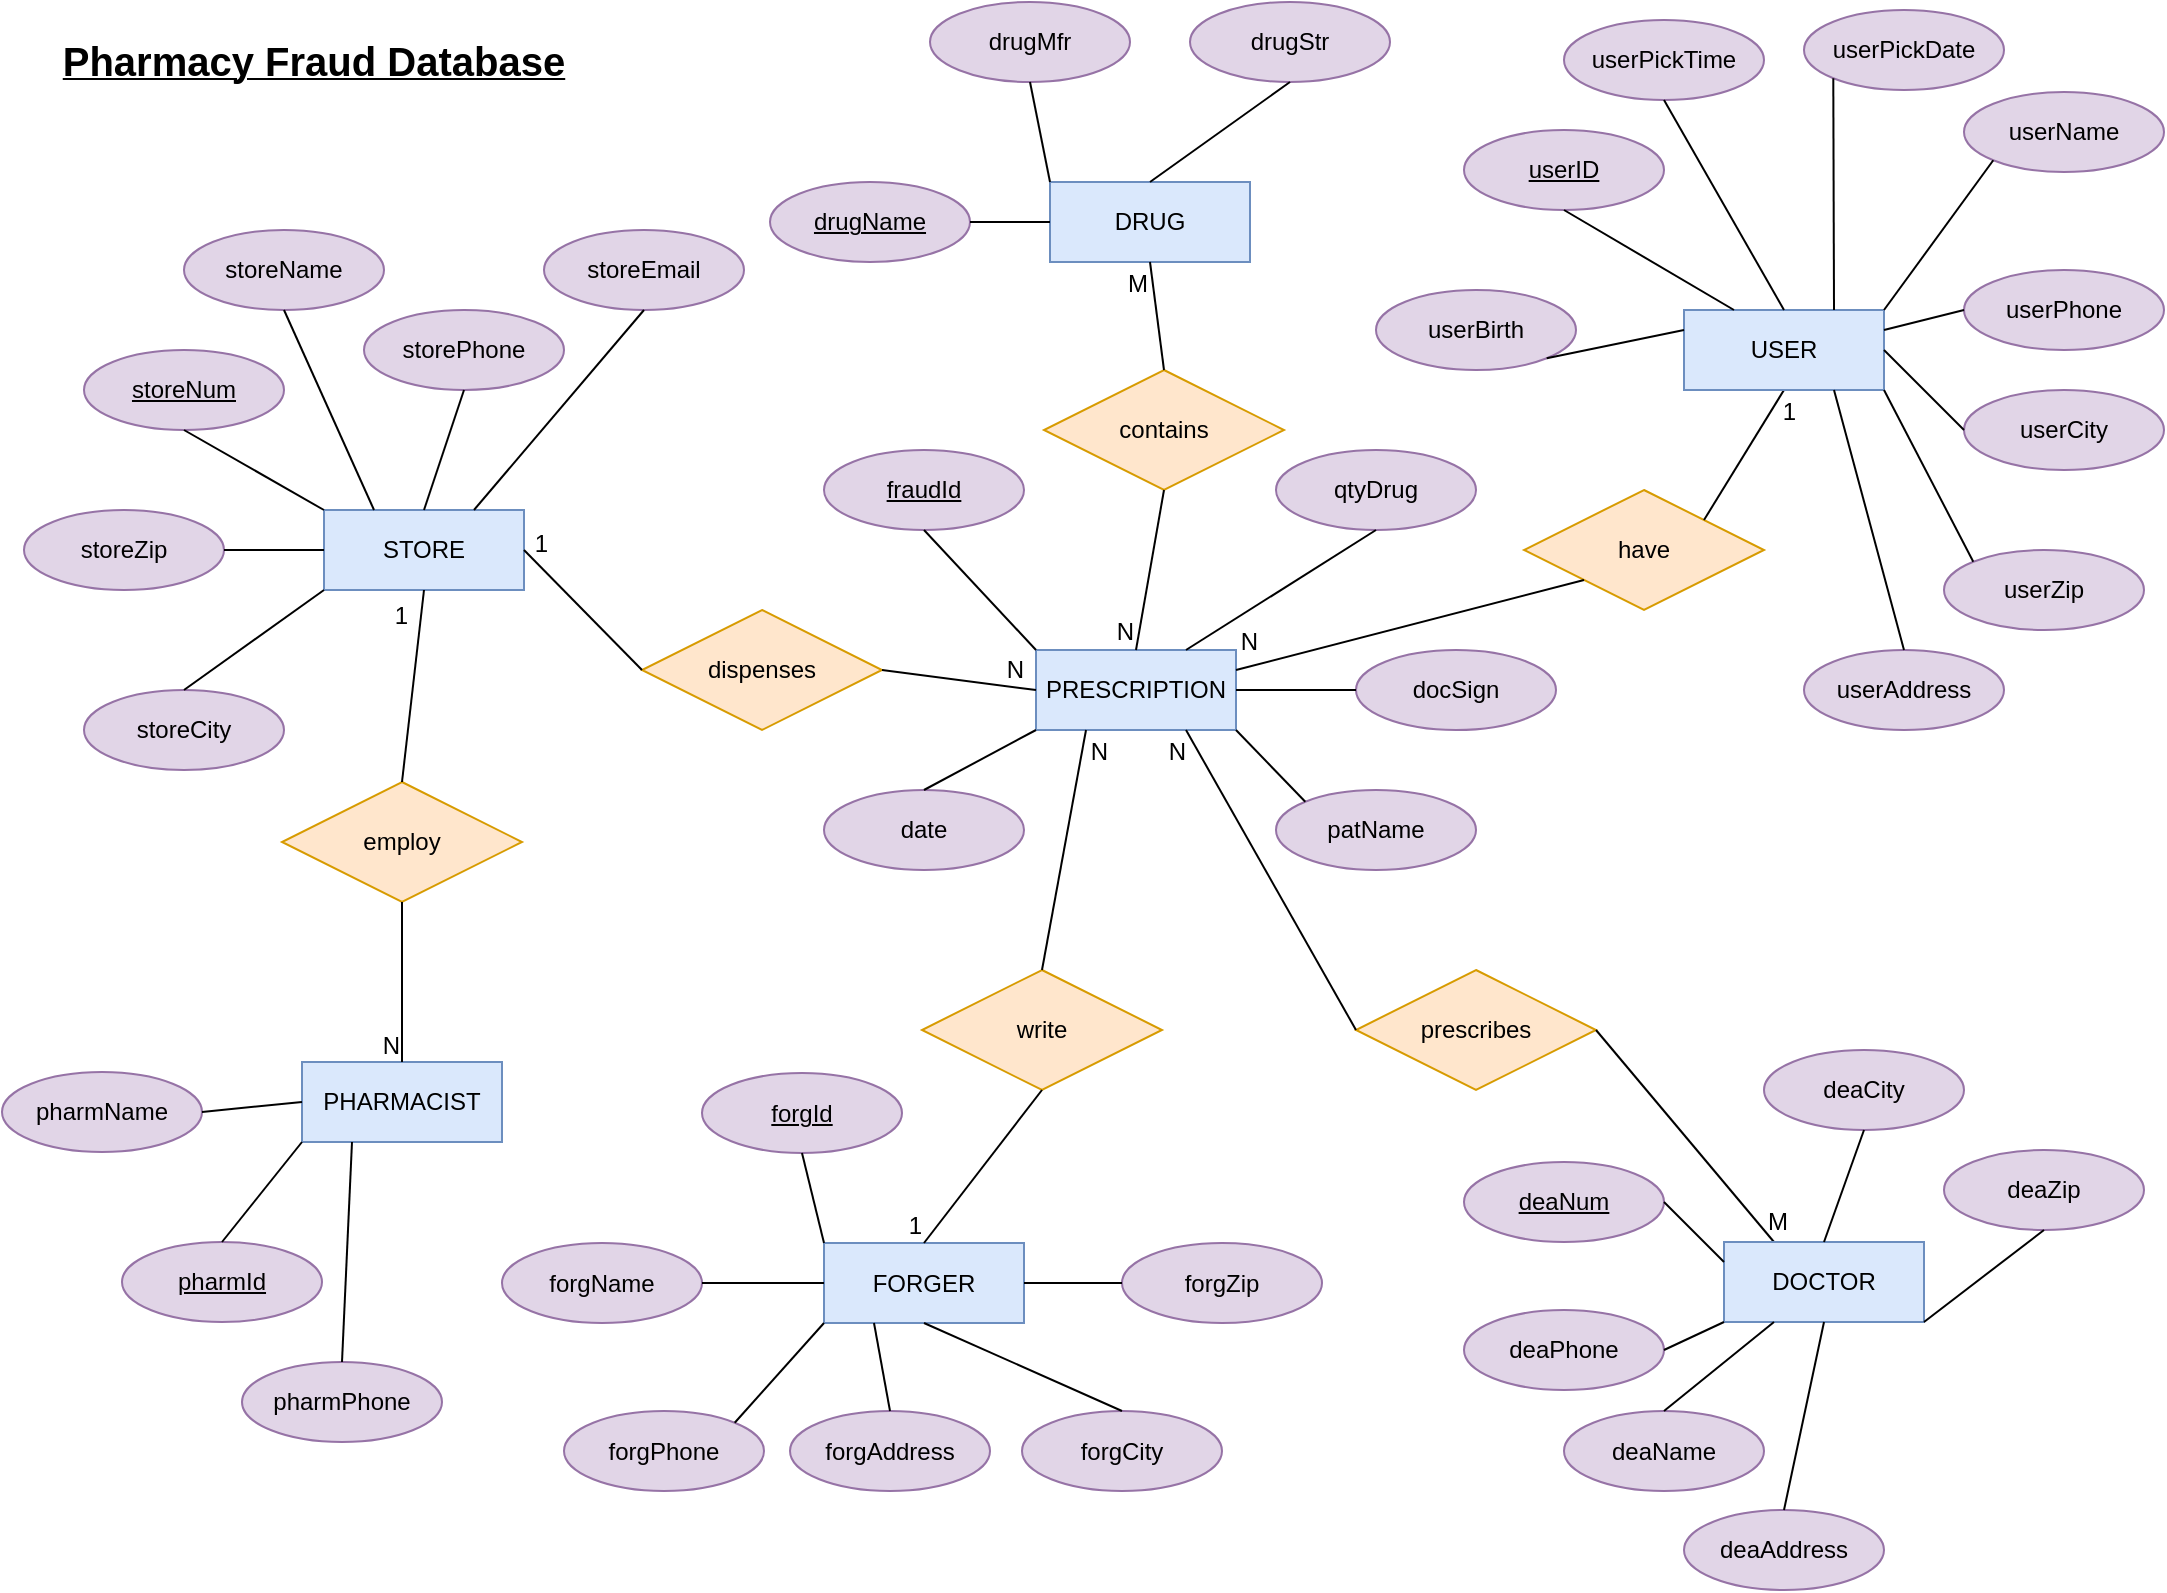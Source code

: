 <mxfile version="23.0.2" type="device">
  <diagram name="第 1 页" id="OBKLB81-3-XP2VRUzwHS">
    <mxGraphModel dx="1553" dy="905" grid="1" gridSize="10" guides="1" tooltips="1" connect="1" arrows="1" fold="1" page="1" pageScale="1" pageWidth="1100" pageHeight="850" math="0" shadow="0">
      <root>
        <mxCell id="0" />
        <mxCell id="1" parent="0" />
        <mxCell id="FjAKKOvZAL7Q4lh6zARO-22" value="employ" style="shape=rhombus;perimeter=rhombusPerimeter;whiteSpace=wrap;html=1;align=center;fillColor=#ffe6cc;strokeColor=#d79b00;" parent="1" vertex="1">
          <mxGeometry x="149" y="406" width="120" height="60" as="geometry" />
        </mxCell>
        <mxCell id="FjAKKOvZAL7Q4lh6zARO-37" value="dispenses" style="shape=rhombus;perimeter=rhombusPerimeter;whiteSpace=wrap;html=1;align=center;fillColor=#ffe6cc;strokeColor=#d79b00;" parent="1" vertex="1">
          <mxGeometry x="329" y="320" width="120" height="60" as="geometry" />
        </mxCell>
        <mxCell id="FjAKKOvZAL7Q4lh6zARO-49" value="contains" style="shape=rhombus;perimeter=rhombusPerimeter;whiteSpace=wrap;html=1;align=center;fillColor=#ffe6cc;strokeColor=#d79b00;" parent="1" vertex="1">
          <mxGeometry x="530" y="200" width="120" height="60" as="geometry" />
        </mxCell>
        <mxCell id="FjAKKOvZAL7Q4lh6zARO-64" value="write" style="shape=rhombus;perimeter=rhombusPerimeter;whiteSpace=wrap;html=1;align=center;fillColor=#ffe6cc;strokeColor=#d79b00;" parent="1" vertex="1">
          <mxGeometry x="469" y="500" width="120" height="60" as="geometry" />
        </mxCell>
        <mxCell id="FjAKKOvZAL7Q4lh6zARO-79" value="" style="group" parent="1" vertex="1" connectable="0">
          <mxGeometry x="393" y="16" width="310" height="130" as="geometry" />
        </mxCell>
        <mxCell id="FjAKKOvZAL7Q4lh6zARO-2" value="DRUG" style="whiteSpace=wrap;html=1;align=center;fillColor=#dae8fc;strokeColor=#6c8ebf;" parent="FjAKKOvZAL7Q4lh6zARO-79" vertex="1">
          <mxGeometry x="140" y="90" width="100" height="40" as="geometry" />
        </mxCell>
        <mxCell id="FjAKKOvZAL7Q4lh6zARO-52" value="drugStr" style="ellipse;whiteSpace=wrap;html=1;align=center;fillColor=#e1d5e7;strokeColor=#9673a6;" parent="FjAKKOvZAL7Q4lh6zARO-79" vertex="1">
          <mxGeometry x="210" width="100" height="40" as="geometry" />
        </mxCell>
        <mxCell id="FjAKKOvZAL7Q4lh6zARO-53" value="drugName" style="ellipse;whiteSpace=wrap;html=1;align=center;fontStyle=4;fillColor=#e1d5e7;strokeColor=#9673a6;" parent="FjAKKOvZAL7Q4lh6zARO-79" vertex="1">
          <mxGeometry y="90" width="100" height="40" as="geometry" />
        </mxCell>
        <mxCell id="FjAKKOvZAL7Q4lh6zARO-54" value="drugMfr" style="ellipse;whiteSpace=wrap;html=1;align=center;fillColor=#e1d5e7;strokeColor=#9673a6;" parent="FjAKKOvZAL7Q4lh6zARO-79" vertex="1">
          <mxGeometry x="80" width="100" height="40" as="geometry" />
        </mxCell>
        <mxCell id="FjAKKOvZAL7Q4lh6zARO-57" value="" style="endArrow=none;html=1;rounded=0;entryX=0;entryY=0.5;entryDx=0;entryDy=0;" parent="FjAKKOvZAL7Q4lh6zARO-79" target="FjAKKOvZAL7Q4lh6zARO-2" edge="1">
          <mxGeometry relative="1" as="geometry">
            <mxPoint x="100" y="110" as="sourcePoint" />
            <mxPoint x="260" y="110" as="targetPoint" />
          </mxGeometry>
        </mxCell>
        <mxCell id="FjAKKOvZAL7Q4lh6zARO-58" value="" style="endArrow=none;html=1;rounded=0;entryX=0;entryY=0;entryDx=0;entryDy=0;" parent="FjAKKOvZAL7Q4lh6zARO-79" target="FjAKKOvZAL7Q4lh6zARO-2" edge="1">
          <mxGeometry relative="1" as="geometry">
            <mxPoint x="130" y="40" as="sourcePoint" />
            <mxPoint x="290" y="40" as="targetPoint" />
          </mxGeometry>
        </mxCell>
        <mxCell id="FjAKKOvZAL7Q4lh6zARO-59" value="" style="endArrow=none;html=1;rounded=0;entryX=0.5;entryY=0;entryDx=0;entryDy=0;" parent="FjAKKOvZAL7Q4lh6zARO-79" target="FjAKKOvZAL7Q4lh6zARO-2" edge="1">
          <mxGeometry relative="1" as="geometry">
            <mxPoint x="260" y="40" as="sourcePoint" />
            <mxPoint x="420" y="40" as="targetPoint" />
          </mxGeometry>
        </mxCell>
        <mxCell id="FjAKKOvZAL7Q4lh6zARO-80" value="" style="group" parent="1" vertex="1" connectable="0">
          <mxGeometry x="20" y="130" width="360" height="270" as="geometry" />
        </mxCell>
        <mxCell id="FjAKKOvZAL7Q4lh6zARO-1" value="STORE" style="whiteSpace=wrap;html=1;align=center;fillColor=#dae8fc;strokeColor=#6c8ebf;" parent="FjAKKOvZAL7Q4lh6zARO-80" vertex="1">
          <mxGeometry x="150" y="140" width="100" height="40" as="geometry" />
        </mxCell>
        <mxCell id="FjAKKOvZAL7Q4lh6zARO-7" value="storeNum" style="ellipse;whiteSpace=wrap;html=1;align=center;fontStyle=4;fillColor=#e1d5e7;strokeColor=#9673a6;" parent="FjAKKOvZAL7Q4lh6zARO-80" vertex="1">
          <mxGeometry x="30" y="60" width="100" height="40" as="geometry" />
        </mxCell>
        <mxCell id="FjAKKOvZAL7Q4lh6zARO-8" value="storeName" style="ellipse;whiteSpace=wrap;html=1;align=center;fillColor=#e1d5e7;strokeColor=#9673a6;" parent="FjAKKOvZAL7Q4lh6zARO-80" vertex="1">
          <mxGeometry x="80" width="100" height="40" as="geometry" />
        </mxCell>
        <mxCell id="FjAKKOvZAL7Q4lh6zARO-9" value="storePhone" style="ellipse;whiteSpace=wrap;html=1;align=center;fillColor=#e1d5e7;strokeColor=#9673a6;" parent="FjAKKOvZAL7Q4lh6zARO-80" vertex="1">
          <mxGeometry x="170" y="40" width="100" height="40" as="geometry" />
        </mxCell>
        <mxCell id="FjAKKOvZAL7Q4lh6zARO-10" value="storeEmail" style="ellipse;whiteSpace=wrap;html=1;align=center;fillColor=#e1d5e7;strokeColor=#9673a6;" parent="FjAKKOvZAL7Q4lh6zARO-80" vertex="1">
          <mxGeometry x="260" width="100" height="40" as="geometry" />
        </mxCell>
        <mxCell id="FjAKKOvZAL7Q4lh6zARO-11" value="storeZip" style="ellipse;whiteSpace=wrap;html=1;align=center;fillColor=#e1d5e7;strokeColor=#9673a6;" parent="FjAKKOvZAL7Q4lh6zARO-80" vertex="1">
          <mxGeometry y="140" width="100" height="40" as="geometry" />
        </mxCell>
        <mxCell id="FjAKKOvZAL7Q4lh6zARO-12" value="storeCity" style="ellipse;whiteSpace=wrap;html=1;align=center;fillColor=#e1d5e7;strokeColor=#9673a6;" parent="FjAKKOvZAL7Q4lh6zARO-80" vertex="1">
          <mxGeometry x="30" y="230" width="100" height="40" as="geometry" />
        </mxCell>
        <mxCell id="FjAKKOvZAL7Q4lh6zARO-14" value="" style="endArrow=none;html=1;rounded=0;exitX=0;exitY=0;exitDx=0;exitDy=0;entryX=0.5;entryY=1;entryDx=0;entryDy=0;" parent="FjAKKOvZAL7Q4lh6zARO-80" source="FjAKKOvZAL7Q4lh6zARO-1" target="FjAKKOvZAL7Q4lh6zARO-7" edge="1">
          <mxGeometry relative="1" as="geometry">
            <mxPoint x="110" y="250" as="sourcePoint" />
            <mxPoint x="270" y="250" as="targetPoint" />
          </mxGeometry>
        </mxCell>
        <mxCell id="FjAKKOvZAL7Q4lh6zARO-16" value="" style="endArrow=none;html=1;rounded=0;exitX=0.25;exitY=0;exitDx=0;exitDy=0;entryX=0.5;entryY=1;entryDx=0;entryDy=0;" parent="FjAKKOvZAL7Q4lh6zARO-80" source="FjAKKOvZAL7Q4lh6zARO-1" target="FjAKKOvZAL7Q4lh6zARO-8" edge="1">
          <mxGeometry relative="1" as="geometry">
            <mxPoint x="80" y="240" as="sourcePoint" />
            <mxPoint x="240" y="240" as="targetPoint" />
          </mxGeometry>
        </mxCell>
        <mxCell id="FjAKKOvZAL7Q4lh6zARO-17" value="" style="endArrow=none;html=1;rounded=0;exitX=0.5;exitY=0;exitDx=0;exitDy=0;entryX=0.5;entryY=1;entryDx=0;entryDy=0;" parent="FjAKKOvZAL7Q4lh6zARO-80" source="FjAKKOvZAL7Q4lh6zARO-1" target="FjAKKOvZAL7Q4lh6zARO-9" edge="1">
          <mxGeometry relative="1" as="geometry">
            <mxPoint x="150" y="260" as="sourcePoint" />
            <mxPoint x="310" y="260" as="targetPoint" />
          </mxGeometry>
        </mxCell>
        <mxCell id="FjAKKOvZAL7Q4lh6zARO-18" value="" style="endArrow=none;html=1;rounded=0;exitX=0.75;exitY=0;exitDx=0;exitDy=0;entryX=0.5;entryY=1;entryDx=0;entryDy=0;" parent="FjAKKOvZAL7Q4lh6zARO-80" source="FjAKKOvZAL7Q4lh6zARO-1" target="FjAKKOvZAL7Q4lh6zARO-10" edge="1">
          <mxGeometry relative="1" as="geometry">
            <mxPoint x="200" y="230" as="sourcePoint" />
            <mxPoint x="360" y="230" as="targetPoint" />
          </mxGeometry>
        </mxCell>
        <mxCell id="FjAKKOvZAL7Q4lh6zARO-20" value="" style="endArrow=none;html=1;rounded=0;exitX=1;exitY=0.5;exitDx=0;exitDy=0;entryX=0;entryY=0.5;entryDx=0;entryDy=0;" parent="FjAKKOvZAL7Q4lh6zARO-80" source="FjAKKOvZAL7Q4lh6zARO-11" target="FjAKKOvZAL7Q4lh6zARO-1" edge="1">
          <mxGeometry relative="1" as="geometry">
            <mxPoint x="-20" y="280" as="sourcePoint" />
            <mxPoint x="140" y="280" as="targetPoint" />
          </mxGeometry>
        </mxCell>
        <mxCell id="FjAKKOvZAL7Q4lh6zARO-21" value="" style="endArrow=none;html=1;rounded=0;exitX=0;exitY=1;exitDx=0;exitDy=0;entryX=0.5;entryY=0;entryDx=0;entryDy=0;" parent="FjAKKOvZAL7Q4lh6zARO-80" source="FjAKKOvZAL7Q4lh6zARO-1" target="FjAKKOvZAL7Q4lh6zARO-12" edge="1">
          <mxGeometry relative="1" as="geometry">
            <mxPoint x="300" y="280" as="sourcePoint" />
            <mxPoint x="460" y="280" as="targetPoint" />
          </mxGeometry>
        </mxCell>
        <mxCell id="FjAKKOvZAL7Q4lh6zARO-81" value="" style="group" parent="1" vertex="1" connectable="0">
          <mxGeometry x="9" y="546" width="250" height="190" as="geometry" />
        </mxCell>
        <mxCell id="FjAKKOvZAL7Q4lh6zARO-5" value="PHARMACIST" style="whiteSpace=wrap;html=1;align=center;fillColor=#dae8fc;strokeColor=#6c8ebf;" parent="FjAKKOvZAL7Q4lh6zARO-81" vertex="1">
          <mxGeometry x="150" width="100" height="40" as="geometry" />
        </mxCell>
        <mxCell id="FjAKKOvZAL7Q4lh6zARO-25" value="pharmName" style="ellipse;whiteSpace=wrap;html=1;align=center;fillColor=#e1d5e7;strokeColor=#9673a6;" parent="FjAKKOvZAL7Q4lh6zARO-81" vertex="1">
          <mxGeometry y="5" width="100" height="40" as="geometry" />
        </mxCell>
        <mxCell id="FjAKKOvZAL7Q4lh6zARO-26" value="pharmId" style="ellipse;whiteSpace=wrap;html=1;align=center;fontStyle=4;fillColor=#e1d5e7;strokeColor=#9673a6;" parent="FjAKKOvZAL7Q4lh6zARO-81" vertex="1">
          <mxGeometry x="60" y="90" width="100" height="40" as="geometry" />
        </mxCell>
        <mxCell id="FjAKKOvZAL7Q4lh6zARO-27" value="pharmPhone" style="ellipse;whiteSpace=wrap;html=1;align=center;fillColor=#e1d5e7;strokeColor=#9673a6;" parent="FjAKKOvZAL7Q4lh6zARO-81" vertex="1">
          <mxGeometry x="120" y="150" width="100" height="40" as="geometry" />
        </mxCell>
        <mxCell id="FjAKKOvZAL7Q4lh6zARO-29" value="" style="endArrow=none;html=1;rounded=0;exitX=0;exitY=1;exitDx=0;exitDy=0;entryX=0.5;entryY=0;entryDx=0;entryDy=0;" parent="FjAKKOvZAL7Q4lh6zARO-81" source="FjAKKOvZAL7Q4lh6zARO-5" target="FjAKKOvZAL7Q4lh6zARO-26" edge="1">
          <mxGeometry relative="1" as="geometry">
            <mxPoint x="350" y="70" as="sourcePoint" />
            <mxPoint x="510" y="70" as="targetPoint" />
          </mxGeometry>
        </mxCell>
        <mxCell id="FjAKKOvZAL7Q4lh6zARO-30" value="" style="endArrow=none;html=1;rounded=0;exitX=0.25;exitY=1;exitDx=0;exitDy=0;entryX=0.5;entryY=0;entryDx=0;entryDy=0;" parent="FjAKKOvZAL7Q4lh6zARO-81" source="FjAKKOvZAL7Q4lh6zARO-5" target="FjAKKOvZAL7Q4lh6zARO-27" edge="1">
          <mxGeometry relative="1" as="geometry">
            <mxPoint x="420" y="90" as="sourcePoint" />
            <mxPoint x="580" y="90" as="targetPoint" />
          </mxGeometry>
        </mxCell>
        <mxCell id="FjAKKOvZAL7Q4lh6zARO-31" value="" style="endArrow=none;html=1;rounded=0;exitX=0;exitY=0.5;exitDx=0;exitDy=0;entryX=1;entryY=0.5;entryDx=0;entryDy=0;" parent="FjAKKOvZAL7Q4lh6zARO-81" source="FjAKKOvZAL7Q4lh6zARO-5" target="FjAKKOvZAL7Q4lh6zARO-25" edge="1">
          <mxGeometry relative="1" as="geometry">
            <mxPoint x="380" y="120" as="sourcePoint" />
            <mxPoint x="540" y="120" as="targetPoint" />
          </mxGeometry>
        </mxCell>
        <mxCell id="FjAKKOvZAL7Q4lh6zARO-82" value="" style="group" parent="1" vertex="1" connectable="0">
          <mxGeometry x="259" y="551.5" width="410" height="209" as="geometry" />
        </mxCell>
        <mxCell id="FjAKKOvZAL7Q4lh6zARO-4" value="FORGER" style="whiteSpace=wrap;html=1;align=center;fillColor=#dae8fc;strokeColor=#6c8ebf;" parent="FjAKKOvZAL7Q4lh6zARO-82" vertex="1">
          <mxGeometry x="161" y="85" width="100" height="40" as="geometry" />
        </mxCell>
        <mxCell id="FjAKKOvZAL7Q4lh6zARO-62" value="forgName" style="ellipse;whiteSpace=wrap;html=1;align=center;fillColor=#e1d5e7;strokeColor=#9673a6;" parent="FjAKKOvZAL7Q4lh6zARO-82" vertex="1">
          <mxGeometry y="85" width="100" height="40" as="geometry" />
        </mxCell>
        <mxCell id="FjAKKOvZAL7Q4lh6zARO-74" style="edgeStyle=orthogonalEdgeStyle;rounded=0;orthogonalLoop=1;jettySize=auto;html=1;exitX=0;exitY=0.5;exitDx=0;exitDy=0;entryX=1;entryY=0.5;entryDx=0;entryDy=0;endArrow=none;endFill=0;" parent="FjAKKOvZAL7Q4lh6zARO-82" source="FjAKKOvZAL7Q4lh6zARO-4" target="FjAKKOvZAL7Q4lh6zARO-62" edge="1">
          <mxGeometry relative="1" as="geometry" />
        </mxCell>
        <mxCell id="FjAKKOvZAL7Q4lh6zARO-63" value="forgId" style="ellipse;whiteSpace=wrap;html=1;align=center;fontStyle=4;fillColor=#e1d5e7;strokeColor=#9673a6;" parent="FjAKKOvZAL7Q4lh6zARO-82" vertex="1">
          <mxGeometry x="100" width="100" height="40" as="geometry" />
        </mxCell>
        <mxCell id="FjAKKOvZAL7Q4lh6zARO-69" value="" style="endArrow=none;html=1;rounded=0;exitX=0.5;exitY=1;exitDx=0;exitDy=0;entryX=0;entryY=0;entryDx=0;entryDy=0;" parent="FjAKKOvZAL7Q4lh6zARO-82" source="FjAKKOvZAL7Q4lh6zARO-63" target="FjAKKOvZAL7Q4lh6zARO-4" edge="1">
          <mxGeometry relative="1" as="geometry">
            <mxPoint x="351" y="49" as="sourcePoint" />
            <mxPoint x="511" y="49" as="targetPoint" />
          </mxGeometry>
        </mxCell>
        <mxCell id="FjAKKOvZAL7Q4lh6zARO-70" value="forgPhone" style="ellipse;whiteSpace=wrap;html=1;align=center;fillColor=#e1d5e7;strokeColor=#9673a6;" parent="FjAKKOvZAL7Q4lh6zARO-82" vertex="1">
          <mxGeometry x="31" y="169" width="100" height="40" as="geometry" />
        </mxCell>
        <mxCell id="FjAKKOvZAL7Q4lh6zARO-71" value="forgAddress" style="ellipse;whiteSpace=wrap;html=1;align=center;fillColor=#e1d5e7;strokeColor=#9673a6;" parent="FjAKKOvZAL7Q4lh6zARO-82" vertex="1">
          <mxGeometry x="144" y="169" width="100" height="40" as="geometry" />
        </mxCell>
        <mxCell id="FjAKKOvZAL7Q4lh6zARO-72" value="forgZip" style="ellipse;whiteSpace=wrap;html=1;align=center;fillColor=#e1d5e7;strokeColor=#9673a6;" parent="FjAKKOvZAL7Q4lh6zARO-82" vertex="1">
          <mxGeometry x="310" y="85" width="100" height="40" as="geometry" />
        </mxCell>
        <mxCell id="FjAKKOvZAL7Q4lh6zARO-73" value="forgCity" style="ellipse;whiteSpace=wrap;html=1;align=center;fillColor=#e1d5e7;strokeColor=#9673a6;" parent="FjAKKOvZAL7Q4lh6zARO-82" vertex="1">
          <mxGeometry x="260" y="169" width="100" height="40" as="geometry" />
        </mxCell>
        <mxCell id="FjAKKOvZAL7Q4lh6zARO-75" value="" style="endArrow=none;html=1;rounded=0;exitX=0;exitY=1;exitDx=0;exitDy=0;entryX=1;entryY=0;entryDx=0;entryDy=0;" parent="FjAKKOvZAL7Q4lh6zARO-82" source="FjAKKOvZAL7Q4lh6zARO-4" target="FjAKKOvZAL7Q4lh6zARO-70" edge="1">
          <mxGeometry relative="1" as="geometry">
            <mxPoint x="131" y="169" as="sourcePoint" />
            <mxPoint x="291" y="169" as="targetPoint" />
          </mxGeometry>
        </mxCell>
        <mxCell id="FjAKKOvZAL7Q4lh6zARO-76" value="" style="endArrow=none;html=1;rounded=0;exitX=0.25;exitY=1;exitDx=0;exitDy=0;entryX=0.5;entryY=0;entryDx=0;entryDy=0;" parent="FjAKKOvZAL7Q4lh6zARO-82" source="FjAKKOvZAL7Q4lh6zARO-4" target="FjAKKOvZAL7Q4lh6zARO-71" edge="1">
          <mxGeometry relative="1" as="geometry">
            <mxPoint x="271" y="159" as="sourcePoint" />
            <mxPoint x="431" y="159" as="targetPoint" />
          </mxGeometry>
        </mxCell>
        <mxCell id="FjAKKOvZAL7Q4lh6zARO-77" value="" style="endArrow=none;html=1;rounded=0;exitX=0.5;exitY=1;exitDx=0;exitDy=0;entryX=0.5;entryY=0;entryDx=0;entryDy=0;" parent="FjAKKOvZAL7Q4lh6zARO-82" source="FjAKKOvZAL7Q4lh6zARO-4" target="FjAKKOvZAL7Q4lh6zARO-73" edge="1">
          <mxGeometry relative="1" as="geometry">
            <mxPoint x="351" y="89" as="sourcePoint" />
            <mxPoint x="511" y="89" as="targetPoint" />
          </mxGeometry>
        </mxCell>
        <mxCell id="FjAKKOvZAL7Q4lh6zARO-78" value="" style="endArrow=none;html=1;rounded=0;exitX=1;exitY=0.5;exitDx=0;exitDy=0;entryX=0;entryY=0.5;entryDx=0;entryDy=0;" parent="FjAKKOvZAL7Q4lh6zARO-82" source="FjAKKOvZAL7Q4lh6zARO-4" target="FjAKKOvZAL7Q4lh6zARO-72" edge="1">
          <mxGeometry relative="1" as="geometry">
            <mxPoint x="311" y="89" as="sourcePoint" />
            <mxPoint x="471" y="89" as="targetPoint" />
          </mxGeometry>
        </mxCell>
        <mxCell id="FjAKKOvZAL7Q4lh6zARO-83" value="" style="group" parent="1" vertex="1" connectable="0">
          <mxGeometry x="420" y="240" width="500" height="210" as="geometry" />
        </mxCell>
        <mxCell id="FjAKKOvZAL7Q4lh6zARO-3" value="PRESCRIPTION" style="whiteSpace=wrap;html=1;align=center;fillColor=#dae8fc;strokeColor=#6c8ebf;" parent="FjAKKOvZAL7Q4lh6zARO-83" vertex="1">
          <mxGeometry x="106" y="100" width="100" height="40" as="geometry" />
        </mxCell>
        <mxCell id="FjAKKOvZAL7Q4lh6zARO-32" value="fraudId" style="ellipse;whiteSpace=wrap;html=1;align=center;fontStyle=4;fillColor=#e1d5e7;strokeColor=#9673a6;" parent="FjAKKOvZAL7Q4lh6zARO-83" vertex="1">
          <mxGeometry width="100" height="40" as="geometry" />
        </mxCell>
        <mxCell id="FjAKKOvZAL7Q4lh6zARO-33" value="date" style="ellipse;whiteSpace=wrap;html=1;align=center;fillColor=#e1d5e7;strokeColor=#9673a6;" parent="FjAKKOvZAL7Q4lh6zARO-83" vertex="1">
          <mxGeometry y="170" width="100" height="40" as="geometry" />
        </mxCell>
        <mxCell id="FjAKKOvZAL7Q4lh6zARO-34" value="patName" style="ellipse;whiteSpace=wrap;html=1;align=center;fillColor=#e1d5e7;strokeColor=#9673a6;" parent="FjAKKOvZAL7Q4lh6zARO-83" vertex="1">
          <mxGeometry x="226" y="170" width="100" height="40" as="geometry" />
        </mxCell>
        <mxCell id="FjAKKOvZAL7Q4lh6zARO-35" value="docSign" style="ellipse;whiteSpace=wrap;html=1;align=center;fillColor=#e1d5e7;strokeColor=#9673a6;" parent="FjAKKOvZAL7Q4lh6zARO-83" vertex="1">
          <mxGeometry x="266" y="100" width="100" height="40" as="geometry" />
        </mxCell>
        <mxCell id="FjAKKOvZAL7Q4lh6zARO-36" value="qtyDrug" style="ellipse;whiteSpace=wrap;html=1;align=center;fillColor=#e1d5e7;strokeColor=#9673a6;" parent="FjAKKOvZAL7Q4lh6zARO-83" vertex="1">
          <mxGeometry x="226" width="100" height="40" as="geometry" />
        </mxCell>
        <mxCell id="FjAKKOvZAL7Q4lh6zARO-43" value="" style="endArrow=none;html=1;rounded=0;exitX=0.5;exitY=1;exitDx=0;exitDy=0;entryX=0;entryY=0;entryDx=0;entryDy=0;" parent="FjAKKOvZAL7Q4lh6zARO-83" source="FjAKKOvZAL7Q4lh6zARO-32" target="FjAKKOvZAL7Q4lh6zARO-3" edge="1">
          <mxGeometry relative="1" as="geometry">
            <mxPoint x="96" y="220" as="sourcePoint" />
            <mxPoint x="256" y="220" as="targetPoint" />
          </mxGeometry>
        </mxCell>
        <mxCell id="FjAKKOvZAL7Q4lh6zARO-45" value="" style="endArrow=none;html=1;rounded=0;exitX=0;exitY=1;exitDx=0;exitDy=0;entryX=0.5;entryY=0;entryDx=0;entryDy=0;" parent="FjAKKOvZAL7Q4lh6zARO-83" source="FjAKKOvZAL7Q4lh6zARO-3" target="FjAKKOvZAL7Q4lh6zARO-33" edge="1">
          <mxGeometry relative="1" as="geometry">
            <mxPoint x="136" y="260" as="sourcePoint" />
            <mxPoint x="296" y="260" as="targetPoint" />
          </mxGeometry>
        </mxCell>
        <mxCell id="FjAKKOvZAL7Q4lh6zARO-46" value="" style="endArrow=none;html=1;rounded=0;entryX=0;entryY=0;entryDx=0;entryDy=0;" parent="FjAKKOvZAL7Q4lh6zARO-83" target="FjAKKOvZAL7Q4lh6zARO-34" edge="1">
          <mxGeometry relative="1" as="geometry">
            <mxPoint x="206" y="140" as="sourcePoint" />
            <mxPoint x="366" y="140" as="targetPoint" />
          </mxGeometry>
        </mxCell>
        <mxCell id="FjAKKOvZAL7Q4lh6zARO-47" value="" style="endArrow=none;html=1;rounded=0;" parent="FjAKKOvZAL7Q4lh6zARO-83" edge="1">
          <mxGeometry relative="1" as="geometry">
            <mxPoint x="206" y="120" as="sourcePoint" />
            <mxPoint x="266" y="120" as="targetPoint" />
          </mxGeometry>
        </mxCell>
        <mxCell id="FjAKKOvZAL7Q4lh6zARO-48" value="" style="endArrow=none;html=1;rounded=0;entryX=0.5;entryY=1;entryDx=0;entryDy=0;exitX=0.75;exitY=0;exitDx=0;exitDy=0;" parent="FjAKKOvZAL7Q4lh6zARO-83" target="FjAKKOvZAL7Q4lh6zARO-36" edge="1" source="FjAKKOvZAL7Q4lh6zARO-3">
          <mxGeometry relative="1" as="geometry">
            <mxPoint x="206" y="100" as="sourcePoint" />
            <mxPoint x="366" y="100" as="targetPoint" />
          </mxGeometry>
        </mxCell>
        <mxCell id="H7BFt8TT2uLQwTArXr9d-20" value="have" style="shape=rhombus;perimeter=rhombusPerimeter;whiteSpace=wrap;html=1;align=center;fillColor=#ffe6cc;strokeColor=#d79b00;" vertex="1" parent="FjAKKOvZAL7Q4lh6zARO-83">
          <mxGeometry x="350" y="20" width="120" height="60" as="geometry" />
        </mxCell>
        <mxCell id="H7BFt8TT2uLQwTArXr9d-25" value="" style="endArrow=none;html=1;rounded=0;exitX=0;exitY=1;exitDx=0;exitDy=0;entryX=1;entryY=0.25;entryDx=0;entryDy=0;" edge="1" parent="FjAKKOvZAL7Q4lh6zARO-83" source="H7BFt8TT2uLQwTArXr9d-20" target="FjAKKOvZAL7Q4lh6zARO-3">
          <mxGeometry relative="1" as="geometry">
            <mxPoint x="570" y="200" as="sourcePoint" />
            <mxPoint x="230" y="100" as="targetPoint" />
          </mxGeometry>
        </mxCell>
        <mxCell id="H7BFt8TT2uLQwTArXr9d-26" value="N" style="resizable=0;html=1;whiteSpace=wrap;align=right;verticalAlign=bottom;" connectable="0" vertex="1" parent="H7BFt8TT2uLQwTArXr9d-25">
          <mxGeometry x="1" relative="1" as="geometry">
            <mxPoint x="12" y="-5" as="offset" />
          </mxGeometry>
        </mxCell>
        <mxCell id="FjAKKOvZAL7Q4lh6zARO-84" value="prescribes" style="shape=rhombus;perimeter=rhombusPerimeter;whiteSpace=wrap;html=1;align=center;fillColor=#ffe6cc;strokeColor=#d79b00;" parent="1" vertex="1">
          <mxGeometry x="686" y="500" width="120" height="60" as="geometry" />
        </mxCell>
        <mxCell id="FjAKKOvZAL7Q4lh6zARO-101" value="" style="endArrow=none;html=1;rounded=0;exitX=0.5;exitY=0;exitDx=0;exitDy=0;entryX=0.5;entryY=1;entryDx=0;entryDy=0;" parent="1" source="FjAKKOvZAL7Q4lh6zARO-22" target="FjAKKOvZAL7Q4lh6zARO-1" edge="1">
          <mxGeometry relative="1" as="geometry">
            <mxPoint x="250" y="500" as="sourcePoint" />
            <mxPoint x="260" y="370" as="targetPoint" />
          </mxGeometry>
        </mxCell>
        <mxCell id="FjAKKOvZAL7Q4lh6zARO-102" value="1" style="resizable=0;html=1;whiteSpace=wrap;align=right;verticalAlign=bottom;" parent="FjAKKOvZAL7Q4lh6zARO-101" connectable="0" vertex="1">
          <mxGeometry x="1" relative="1" as="geometry">
            <mxPoint x="-6" y="21" as="offset" />
          </mxGeometry>
        </mxCell>
        <mxCell id="FjAKKOvZAL7Q4lh6zARO-103" value="" style="endArrow=none;html=1;rounded=0;exitX=0.5;exitY=1;exitDx=0;exitDy=0;entryX=0.5;entryY=0;entryDx=0;entryDy=0;" parent="1" source="FjAKKOvZAL7Q4lh6zARO-22" target="FjAKKOvZAL7Q4lh6zARO-5" edge="1">
          <mxGeometry relative="1" as="geometry">
            <mxPoint x="210" y="500" as="sourcePoint" />
            <mxPoint x="370" y="500" as="targetPoint" />
          </mxGeometry>
        </mxCell>
        <mxCell id="FjAKKOvZAL7Q4lh6zARO-104" value="N" style="resizable=0;html=1;whiteSpace=wrap;align=right;verticalAlign=bottom;" parent="FjAKKOvZAL7Q4lh6zARO-103" connectable="0" vertex="1">
          <mxGeometry x="1" relative="1" as="geometry" />
        </mxCell>
        <mxCell id="FjAKKOvZAL7Q4lh6zARO-105" value="" style="endArrow=none;html=1;rounded=0;entryX=1;entryY=0.5;entryDx=0;entryDy=0;exitX=0;exitY=0.5;exitDx=0;exitDy=0;" parent="1" source="FjAKKOvZAL7Q4lh6zARO-37" target="FjAKKOvZAL7Q4lh6zARO-1" edge="1">
          <mxGeometry relative="1" as="geometry">
            <mxPoint x="250" y="400" as="sourcePoint" />
            <mxPoint x="410" y="400" as="targetPoint" />
          </mxGeometry>
        </mxCell>
        <mxCell id="FjAKKOvZAL7Q4lh6zARO-106" value="1" style="resizable=0;html=1;whiteSpace=wrap;align=right;verticalAlign=bottom;" parent="FjAKKOvZAL7Q4lh6zARO-105" connectable="0" vertex="1">
          <mxGeometry x="1" relative="1" as="geometry">
            <mxPoint x="13" y="5" as="offset" />
          </mxGeometry>
        </mxCell>
        <mxCell id="FjAKKOvZAL7Q4lh6zARO-107" value="" style="endArrow=none;html=1;rounded=0;exitX=1;exitY=0.5;exitDx=0;exitDy=0;entryX=0;entryY=0.5;entryDx=0;entryDy=0;" parent="1" source="FjAKKOvZAL7Q4lh6zARO-37" target="FjAKKOvZAL7Q4lh6zARO-3" edge="1">
          <mxGeometry relative="1" as="geometry">
            <mxPoint x="300" y="400" as="sourcePoint" />
            <mxPoint x="460" y="400" as="targetPoint" />
          </mxGeometry>
        </mxCell>
        <mxCell id="FjAKKOvZAL7Q4lh6zARO-108" value="N" style="resizable=0;html=1;whiteSpace=wrap;align=right;verticalAlign=bottom;" parent="FjAKKOvZAL7Q4lh6zARO-107" connectable="0" vertex="1">
          <mxGeometry x="1" relative="1" as="geometry">
            <mxPoint x="-4" y="-1" as="offset" />
          </mxGeometry>
        </mxCell>
        <mxCell id="FjAKKOvZAL7Q4lh6zARO-109" value="" style="endArrow=none;html=1;rounded=0;entryX=0.5;entryY=1;entryDx=0;entryDy=0;exitX=0.5;exitY=0;exitDx=0;exitDy=0;" parent="1" source="FjAKKOvZAL7Q4lh6zARO-49" target="FjAKKOvZAL7Q4lh6zARO-2" edge="1">
          <mxGeometry relative="1" as="geometry">
            <mxPoint x="630" y="190" as="sourcePoint" />
            <mxPoint x="790" y="190" as="targetPoint" />
          </mxGeometry>
        </mxCell>
        <mxCell id="FjAKKOvZAL7Q4lh6zARO-110" value="M" style="resizable=0;html=1;whiteSpace=wrap;align=right;verticalAlign=bottom;" parent="FjAKKOvZAL7Q4lh6zARO-109" connectable="0" vertex="1">
          <mxGeometry x="1" relative="1" as="geometry">
            <mxPoint x="1" y="20" as="offset" />
          </mxGeometry>
        </mxCell>
        <mxCell id="FjAKKOvZAL7Q4lh6zARO-111" value="" style="endArrow=none;html=1;rounded=0;entryX=0.5;entryY=0;entryDx=0;entryDy=0;exitX=0.5;exitY=1;exitDx=0;exitDy=0;" parent="1" source="FjAKKOvZAL7Q4lh6zARO-49" target="FjAKKOvZAL7Q4lh6zARO-3" edge="1">
          <mxGeometry relative="1" as="geometry">
            <mxPoint x="490" y="300" as="sourcePoint" />
            <mxPoint x="650" y="300" as="targetPoint" />
          </mxGeometry>
        </mxCell>
        <mxCell id="FjAKKOvZAL7Q4lh6zARO-112" value="N" style="resizable=0;html=1;whiteSpace=wrap;align=right;verticalAlign=bottom;" parent="FjAKKOvZAL7Q4lh6zARO-111" connectable="0" vertex="1">
          <mxGeometry x="1" relative="1" as="geometry" />
        </mxCell>
        <mxCell id="FjAKKOvZAL7Q4lh6zARO-113" value="" style="endArrow=none;html=1;rounded=0;entryX=0.25;entryY=1;entryDx=0;entryDy=0;exitX=0.5;exitY=0;exitDx=0;exitDy=0;" parent="1" source="FjAKKOvZAL7Q4lh6zARO-64" target="FjAKKOvZAL7Q4lh6zARO-3" edge="1">
          <mxGeometry relative="1" as="geometry">
            <mxPoint x="440" y="480" as="sourcePoint" />
            <mxPoint x="600" y="480" as="targetPoint" />
          </mxGeometry>
        </mxCell>
        <mxCell id="FjAKKOvZAL7Q4lh6zARO-114" value="N" style="resizable=0;html=1;whiteSpace=wrap;align=right;verticalAlign=bottom;" parent="FjAKKOvZAL7Q4lh6zARO-113" connectable="0" vertex="1">
          <mxGeometry x="1" relative="1" as="geometry">
            <mxPoint x="12" y="19" as="offset" />
          </mxGeometry>
        </mxCell>
        <mxCell id="FjAKKOvZAL7Q4lh6zARO-115" value="" style="endArrow=none;html=1;rounded=0;entryX=0.5;entryY=0;entryDx=0;entryDy=0;exitX=0.5;exitY=1;exitDx=0;exitDy=0;" parent="1" source="FjAKKOvZAL7Q4lh6zARO-64" target="FjAKKOvZAL7Q4lh6zARO-4" edge="1">
          <mxGeometry relative="1" as="geometry">
            <mxPoint x="500" y="610" as="sourcePoint" />
            <mxPoint x="660" y="610" as="targetPoint" />
          </mxGeometry>
        </mxCell>
        <mxCell id="FjAKKOvZAL7Q4lh6zARO-116" value="1" style="resizable=0;html=1;whiteSpace=wrap;align=right;verticalAlign=bottom;" parent="FjAKKOvZAL7Q4lh6zARO-115" connectable="0" vertex="1">
          <mxGeometry x="1" relative="1" as="geometry" />
        </mxCell>
        <mxCell id="FjAKKOvZAL7Q4lh6zARO-117" value="" style="endArrow=none;html=1;rounded=0;entryX=0.75;entryY=1;entryDx=0;entryDy=0;exitX=0;exitY=0.5;exitDx=0;exitDy=0;" parent="1" source="FjAKKOvZAL7Q4lh6zARO-84" target="FjAKKOvZAL7Q4lh6zARO-3" edge="1">
          <mxGeometry relative="1" as="geometry">
            <mxPoint x="590" y="470" as="sourcePoint" />
            <mxPoint x="750" y="470" as="targetPoint" />
          </mxGeometry>
        </mxCell>
        <mxCell id="FjAKKOvZAL7Q4lh6zARO-118" value="N" style="resizable=0;html=1;whiteSpace=wrap;align=right;verticalAlign=bottom;" parent="FjAKKOvZAL7Q4lh6zARO-117" connectable="0" vertex="1">
          <mxGeometry x="1" relative="1" as="geometry">
            <mxPoint x="2" y="20" as="offset" />
          </mxGeometry>
        </mxCell>
        <mxCell id="FjAKKOvZAL7Q4lh6zARO-119" value="" style="endArrow=none;html=1;rounded=0;exitX=1;exitY=0.5;exitDx=0;exitDy=0;entryX=0.25;entryY=0;entryDx=0;entryDy=0;" parent="1" source="FjAKKOvZAL7Q4lh6zARO-84" target="FjAKKOvZAL7Q4lh6zARO-6" edge="1">
          <mxGeometry relative="1" as="geometry">
            <mxPoint x="860" y="520" as="sourcePoint" />
            <mxPoint x="940" y="490" as="targetPoint" />
          </mxGeometry>
        </mxCell>
        <mxCell id="FjAKKOvZAL7Q4lh6zARO-120" value="M" style="resizable=0;html=1;whiteSpace=wrap;align=right;verticalAlign=bottom;" parent="FjAKKOvZAL7Q4lh6zARO-119" connectable="0" vertex="1">
          <mxGeometry x="1" relative="1" as="geometry">
            <mxPoint x="8" y="-2" as="offset" />
          </mxGeometry>
        </mxCell>
        <mxCell id="FjAKKOvZAL7Q4lh6zARO-121" value="" style="group" parent="1" vertex="1" connectable="0">
          <mxGeometry x="740" y="540" width="340" height="270" as="geometry" />
        </mxCell>
        <mxCell id="FjAKKOvZAL7Q4lh6zARO-6" value="DOCTOR" style="whiteSpace=wrap;html=1;align=center;fillColor=#dae8fc;strokeColor=#6c8ebf;" parent="FjAKKOvZAL7Q4lh6zARO-121" vertex="1">
          <mxGeometry x="130" y="96" width="100" height="40" as="geometry" />
        </mxCell>
        <mxCell id="FjAKKOvZAL7Q4lh6zARO-87" value="deaNum" style="ellipse;whiteSpace=wrap;html=1;align=center;fontStyle=4;fillColor=#e1d5e7;strokeColor=#9673a6;" parent="FjAKKOvZAL7Q4lh6zARO-121" vertex="1">
          <mxGeometry y="56" width="100" height="40" as="geometry" />
        </mxCell>
        <mxCell id="FjAKKOvZAL7Q4lh6zARO-89" value="deaName" style="ellipse;whiteSpace=wrap;html=1;align=center;fillColor=#e1d5e7;strokeColor=#9673a6;" parent="FjAKKOvZAL7Q4lh6zARO-121" vertex="1">
          <mxGeometry x="50" y="180.5" width="100" height="40" as="geometry" />
        </mxCell>
        <mxCell id="FjAKKOvZAL7Q4lh6zARO-91" value="deaPhone" style="ellipse;whiteSpace=wrap;html=1;align=center;fillColor=#e1d5e7;strokeColor=#9673a6;" parent="FjAKKOvZAL7Q4lh6zARO-121" vertex="1">
          <mxGeometry y="130" width="100" height="40" as="geometry" />
        </mxCell>
        <mxCell id="FjAKKOvZAL7Q4lh6zARO-92" value="deaAddress" style="ellipse;whiteSpace=wrap;html=1;align=center;fillColor=#e1d5e7;strokeColor=#9673a6;" parent="FjAKKOvZAL7Q4lh6zARO-121" vertex="1">
          <mxGeometry x="110" y="230" width="100" height="40" as="geometry" />
        </mxCell>
        <mxCell id="FjAKKOvZAL7Q4lh6zARO-93" value="deaZip" style="ellipse;whiteSpace=wrap;html=1;align=center;fillColor=#e1d5e7;strokeColor=#9673a6;" parent="FjAKKOvZAL7Q4lh6zARO-121" vertex="1">
          <mxGeometry x="240" y="50" width="100" height="40" as="geometry" />
        </mxCell>
        <mxCell id="FjAKKOvZAL7Q4lh6zARO-94" value="deaCity" style="ellipse;whiteSpace=wrap;html=1;align=center;fillColor=#e1d5e7;strokeColor=#9673a6;" parent="FjAKKOvZAL7Q4lh6zARO-121" vertex="1">
          <mxGeometry x="150" width="100" height="40" as="geometry" />
        </mxCell>
        <mxCell id="FjAKKOvZAL7Q4lh6zARO-95" value="" style="endArrow=none;html=1;rounded=0;exitX=1;exitY=0.5;exitDx=0;exitDy=0;entryX=0;entryY=0.25;entryDx=0;entryDy=0;" parent="FjAKKOvZAL7Q4lh6zARO-121" source="FjAKKOvZAL7Q4lh6zARO-87" target="FjAKKOvZAL7Q4lh6zARO-6" edge="1">
          <mxGeometry relative="1" as="geometry">
            <mxPoint x="130" y="220" as="sourcePoint" />
            <mxPoint x="290" y="220" as="targetPoint" />
          </mxGeometry>
        </mxCell>
        <mxCell id="FjAKKOvZAL7Q4lh6zARO-96" value="" style="endArrow=none;html=1;rounded=0;exitX=0;exitY=1;exitDx=0;exitDy=0;entryX=1;entryY=0.5;entryDx=0;entryDy=0;" parent="FjAKKOvZAL7Q4lh6zARO-121" source="FjAKKOvZAL7Q4lh6zARO-6" target="FjAKKOvZAL7Q4lh6zARO-91" edge="1">
          <mxGeometry relative="1" as="geometry">
            <mxPoint x="190" y="210" as="sourcePoint" />
            <mxPoint x="350" y="210" as="targetPoint" />
          </mxGeometry>
        </mxCell>
        <mxCell id="FjAKKOvZAL7Q4lh6zARO-97" value="" style="endArrow=none;html=1;rounded=0;exitX=0.25;exitY=1;exitDx=0;exitDy=0;entryX=0.5;entryY=0;entryDx=0;entryDy=0;" parent="FjAKKOvZAL7Q4lh6zARO-121" source="FjAKKOvZAL7Q4lh6zARO-6" target="FjAKKOvZAL7Q4lh6zARO-89" edge="1">
          <mxGeometry relative="1" as="geometry">
            <mxPoint x="160" y="150" as="sourcePoint" />
            <mxPoint x="360" y="170" as="targetPoint" />
          </mxGeometry>
        </mxCell>
        <mxCell id="FjAKKOvZAL7Q4lh6zARO-98" value="" style="endArrow=none;html=1;rounded=0;exitX=0.5;exitY=1;exitDx=0;exitDy=0;entryX=0.5;entryY=0;entryDx=0;entryDy=0;" parent="FjAKKOvZAL7Q4lh6zARO-121" source="FjAKKOvZAL7Q4lh6zARO-6" target="FjAKKOvZAL7Q4lh6zARO-92" edge="1">
          <mxGeometry relative="1" as="geometry">
            <mxPoint x="220" y="180" as="sourcePoint" />
            <mxPoint x="380" y="180" as="targetPoint" />
          </mxGeometry>
        </mxCell>
        <mxCell id="FjAKKOvZAL7Q4lh6zARO-99" value="" style="endArrow=none;html=1;rounded=0;exitX=1;exitY=1;exitDx=0;exitDy=0;entryX=0.5;entryY=1;entryDx=0;entryDy=0;" parent="FjAKKOvZAL7Q4lh6zARO-121" source="FjAKKOvZAL7Q4lh6zARO-6" target="FjAKKOvZAL7Q4lh6zARO-93" edge="1">
          <mxGeometry relative="1" as="geometry">
            <mxPoint x="300" y="150" as="sourcePoint" />
            <mxPoint x="280" y="170" as="targetPoint" />
          </mxGeometry>
        </mxCell>
        <mxCell id="FjAKKOvZAL7Q4lh6zARO-100" value="" style="endArrow=none;html=1;rounded=0;exitX=0.5;exitY=0;exitDx=0;exitDy=0;entryX=0.5;entryY=1;entryDx=0;entryDy=0;" parent="FjAKKOvZAL7Q4lh6zARO-121" source="FjAKKOvZAL7Q4lh6zARO-6" target="FjAKKOvZAL7Q4lh6zARO-94" edge="1">
          <mxGeometry relative="1" as="geometry">
            <mxPoint x="270" y="50" as="sourcePoint" />
            <mxPoint x="430" y="50" as="targetPoint" />
          </mxGeometry>
        </mxCell>
        <mxCell id="FjAKKOvZAL7Q4lh6zARO-122" value="&lt;font style=&quot;font-size: 20px;&quot;&gt;&lt;b&gt;Pharmacy Fraud Database&lt;/b&gt;&lt;/font&gt;" style="text;html=1;strokeColor=none;fillColor=none;align=center;verticalAlign=middle;whiteSpace=wrap;rounded=0;fontStyle=4" parent="1" vertex="1">
          <mxGeometry x="30" y="30" width="270" height="30" as="geometry" />
        </mxCell>
        <mxCell id="H7BFt8TT2uLQwTArXr9d-3" value="userBirth" style="ellipse;whiteSpace=wrap;html=1;align=center;fillColor=#e1d5e7;strokeColor=#9673a6;" vertex="1" parent="1">
          <mxGeometry x="696" y="160" width="100" height="40" as="geometry" />
        </mxCell>
        <mxCell id="H7BFt8TT2uLQwTArXr9d-23" value="" style="endArrow=none;html=1;rounded=0;entryX=0.5;entryY=1;entryDx=0;entryDy=0;exitX=1;exitY=0;exitDx=0;exitDy=0;" edge="1" parent="1" source="H7BFt8TT2uLQwTArXr9d-20" target="H7BFt8TT2uLQwTArXr9d-1">
          <mxGeometry relative="1" as="geometry">
            <mxPoint x="880" y="260" as="sourcePoint" />
            <mxPoint x="910" y="280" as="targetPoint" />
          </mxGeometry>
        </mxCell>
        <mxCell id="H7BFt8TT2uLQwTArXr9d-24" value="1" style="resizable=0;html=1;whiteSpace=wrap;align=right;verticalAlign=bottom;" connectable="0" vertex="1" parent="H7BFt8TT2uLQwTArXr9d-23">
          <mxGeometry x="1" relative="1" as="geometry">
            <mxPoint x="7" y="20" as="offset" />
          </mxGeometry>
        </mxCell>
        <mxCell id="H7BFt8TT2uLQwTArXr9d-27" value="" style="group" vertex="1" connectable="0" parent="1">
          <mxGeometry x="740" y="20" width="350" height="360" as="geometry" />
        </mxCell>
        <mxCell id="H7BFt8TT2uLQwTArXr9d-2" value="userID" style="ellipse;whiteSpace=wrap;html=1;align=center;fontStyle=4;fillColor=#e1d5e7;strokeColor=#9673a6;" vertex="1" parent="H7BFt8TT2uLQwTArXr9d-27">
          <mxGeometry y="60" width="100" height="40" as="geometry" />
        </mxCell>
        <mxCell id="H7BFt8TT2uLQwTArXr9d-4" value="userPickTime" style="ellipse;whiteSpace=wrap;html=1;align=center;fillColor=#e1d5e7;strokeColor=#9673a6;" vertex="1" parent="H7BFt8TT2uLQwTArXr9d-27">
          <mxGeometry x="50" y="5" width="100" height="40" as="geometry" />
        </mxCell>
        <mxCell id="H7BFt8TT2uLQwTArXr9d-5" value="userPickDate" style="ellipse;whiteSpace=wrap;html=1;align=center;fillColor=#e1d5e7;strokeColor=#9673a6;" vertex="1" parent="H7BFt8TT2uLQwTArXr9d-27">
          <mxGeometry x="170" width="100" height="40" as="geometry" />
        </mxCell>
        <mxCell id="H7BFt8TT2uLQwTArXr9d-6" value="userName" style="ellipse;whiteSpace=wrap;html=1;align=center;fillColor=#e1d5e7;strokeColor=#9673a6;" vertex="1" parent="H7BFt8TT2uLQwTArXr9d-27">
          <mxGeometry x="250" y="41" width="100" height="40" as="geometry" />
        </mxCell>
        <mxCell id="H7BFt8TT2uLQwTArXr9d-7" value="userPhone" style="ellipse;whiteSpace=wrap;html=1;align=center;fillColor=#e1d5e7;strokeColor=#9673a6;" vertex="1" parent="H7BFt8TT2uLQwTArXr9d-27">
          <mxGeometry x="250" y="130" width="100" height="40" as="geometry" />
        </mxCell>
        <mxCell id="H7BFt8TT2uLQwTArXr9d-8" value="userCity" style="ellipse;whiteSpace=wrap;html=1;align=center;fillColor=#e1d5e7;strokeColor=#9673a6;" vertex="1" parent="H7BFt8TT2uLQwTArXr9d-27">
          <mxGeometry x="250" y="190" width="100" height="40" as="geometry" />
        </mxCell>
        <mxCell id="H7BFt8TT2uLQwTArXr9d-1" value="USER" style="whiteSpace=wrap;html=1;align=center;fillColor=#dae8fc;strokeColor=#6c8ebf;" vertex="1" parent="H7BFt8TT2uLQwTArXr9d-27">
          <mxGeometry x="110" y="150" width="100" height="40" as="geometry" />
        </mxCell>
        <mxCell id="H7BFt8TT2uLQwTArXr9d-10" value="userZip" style="ellipse;whiteSpace=wrap;html=1;align=center;fillColor=#e1d5e7;strokeColor=#9673a6;" vertex="1" parent="H7BFt8TT2uLQwTArXr9d-27">
          <mxGeometry x="240" y="270" width="100" height="40" as="geometry" />
        </mxCell>
        <mxCell id="H7BFt8TT2uLQwTArXr9d-9" value="userAddress" style="ellipse;whiteSpace=wrap;html=1;align=center;fillColor=#e1d5e7;strokeColor=#9673a6;" vertex="1" parent="H7BFt8TT2uLQwTArXr9d-27">
          <mxGeometry x="170" y="320" width="100" height="40" as="geometry" />
        </mxCell>
        <mxCell id="H7BFt8TT2uLQwTArXr9d-11" value="" style="endArrow=none;html=1;rounded=0;exitX=1;exitY=1;exitDx=0;exitDy=0;entryX=0;entryY=0.25;entryDx=0;entryDy=0;" edge="1" parent="H7BFt8TT2uLQwTArXr9d-27" source="H7BFt8TT2uLQwTArXr9d-3" target="H7BFt8TT2uLQwTArXr9d-1">
          <mxGeometry relative="1" as="geometry">
            <mxPoint x="180" y="280" as="sourcePoint" />
            <mxPoint x="340" y="280" as="targetPoint" />
          </mxGeometry>
        </mxCell>
        <mxCell id="H7BFt8TT2uLQwTArXr9d-12" value="" style="endArrow=none;html=1;rounded=0;exitX=0.5;exitY=1;exitDx=0;exitDy=0;entryX=0.25;entryY=0;entryDx=0;entryDy=0;" edge="1" parent="H7BFt8TT2uLQwTArXr9d-27" source="H7BFt8TT2uLQwTArXr9d-2" target="H7BFt8TT2uLQwTArXr9d-1">
          <mxGeometry relative="1" as="geometry">
            <mxPoint x="130" y="120" as="sourcePoint" />
            <mxPoint x="290" y="120" as="targetPoint" />
          </mxGeometry>
        </mxCell>
        <mxCell id="H7BFt8TT2uLQwTArXr9d-13" value="" style="endArrow=none;html=1;rounded=0;exitX=0.5;exitY=1;exitDx=0;exitDy=0;entryX=0.5;entryY=0;entryDx=0;entryDy=0;" edge="1" parent="H7BFt8TT2uLQwTArXr9d-27" source="H7BFt8TT2uLQwTArXr9d-4" target="H7BFt8TT2uLQwTArXr9d-1">
          <mxGeometry relative="1" as="geometry">
            <mxPoint x="220" y="250" as="sourcePoint" />
            <mxPoint x="380" y="250" as="targetPoint" />
          </mxGeometry>
        </mxCell>
        <mxCell id="H7BFt8TT2uLQwTArXr9d-14" value="" style="endArrow=none;html=1;rounded=0;exitX=0;exitY=1;exitDx=0;exitDy=0;entryX=0.75;entryY=0;entryDx=0;entryDy=0;" edge="1" parent="H7BFt8TT2uLQwTArXr9d-27" source="H7BFt8TT2uLQwTArXr9d-5" target="H7BFt8TT2uLQwTArXr9d-1">
          <mxGeometry relative="1" as="geometry">
            <mxPoint x="290" y="420" as="sourcePoint" />
            <mxPoint x="450" y="420" as="targetPoint" />
          </mxGeometry>
        </mxCell>
        <mxCell id="H7BFt8TT2uLQwTArXr9d-15" value="" style="endArrow=none;html=1;rounded=0;exitX=0;exitY=1;exitDx=0;exitDy=0;entryX=1;entryY=0;entryDx=0;entryDy=0;" edge="1" parent="H7BFt8TT2uLQwTArXr9d-27" source="H7BFt8TT2uLQwTArXr9d-6" target="H7BFt8TT2uLQwTArXr9d-1">
          <mxGeometry relative="1" as="geometry">
            <mxPoint x="290" y="410" as="sourcePoint" />
            <mxPoint x="450" y="410" as="targetPoint" />
          </mxGeometry>
        </mxCell>
        <mxCell id="H7BFt8TT2uLQwTArXr9d-16" value="" style="endArrow=none;html=1;rounded=0;exitX=0;exitY=0.5;exitDx=0;exitDy=0;entryX=1;entryY=0.25;entryDx=0;entryDy=0;" edge="1" parent="H7BFt8TT2uLQwTArXr9d-27" source="H7BFt8TT2uLQwTArXr9d-7" target="H7BFt8TT2uLQwTArXr9d-1">
          <mxGeometry relative="1" as="geometry">
            <mxPoint x="210" y="300" as="sourcePoint" />
            <mxPoint x="370" y="300" as="targetPoint" />
          </mxGeometry>
        </mxCell>
        <mxCell id="H7BFt8TT2uLQwTArXr9d-17" value="" style="endArrow=none;html=1;rounded=0;exitX=0;exitY=0.5;exitDx=0;exitDy=0;entryX=1;entryY=0.5;entryDx=0;entryDy=0;" edge="1" parent="H7BFt8TT2uLQwTArXr9d-27" source="H7BFt8TT2uLQwTArXr9d-8" target="H7BFt8TT2uLQwTArXr9d-1">
          <mxGeometry relative="1" as="geometry">
            <mxPoint x="260" y="340" as="sourcePoint" />
            <mxPoint x="420" y="340" as="targetPoint" />
          </mxGeometry>
        </mxCell>
        <mxCell id="H7BFt8TT2uLQwTArXr9d-18" value="" style="endArrow=none;html=1;rounded=0;exitX=1;exitY=1;exitDx=0;exitDy=0;entryX=0;entryY=0;entryDx=0;entryDy=0;" edge="1" parent="H7BFt8TT2uLQwTArXr9d-27" source="H7BFt8TT2uLQwTArXr9d-1" target="H7BFt8TT2uLQwTArXr9d-10">
          <mxGeometry relative="1" as="geometry">
            <mxPoint x="260" y="330" as="sourcePoint" />
            <mxPoint x="420" y="330" as="targetPoint" />
          </mxGeometry>
        </mxCell>
        <mxCell id="H7BFt8TT2uLQwTArXr9d-19" value="" style="endArrow=none;html=1;rounded=0;exitX=0.75;exitY=1;exitDx=0;exitDy=0;entryX=0.5;entryY=0;entryDx=0;entryDy=0;" edge="1" parent="H7BFt8TT2uLQwTArXr9d-27" source="H7BFt8TT2uLQwTArXr9d-1" target="H7BFt8TT2uLQwTArXr9d-9">
          <mxGeometry relative="1" as="geometry">
            <mxPoint x="320" y="360" as="sourcePoint" />
            <mxPoint x="480" y="360" as="targetPoint" />
          </mxGeometry>
        </mxCell>
      </root>
    </mxGraphModel>
  </diagram>
</mxfile>
